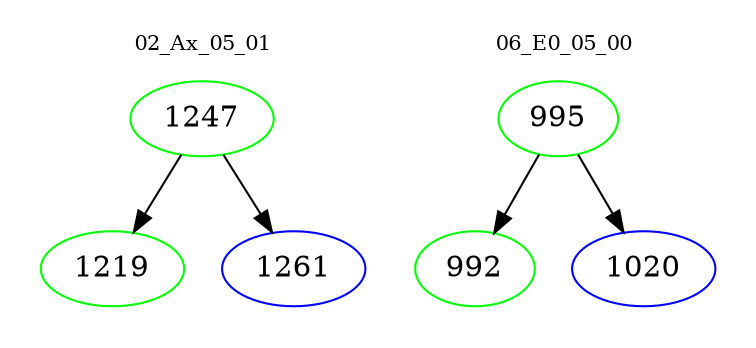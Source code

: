 digraph{
subgraph cluster_0 {
color = white
label = "02_Ax_05_01";
fontsize=10;
T0_1247 [label="1247", color="green"]
T0_1247 -> T0_1219 [color="black"]
T0_1219 [label="1219", color="green"]
T0_1247 -> T0_1261 [color="black"]
T0_1261 [label="1261", color="blue"]
}
subgraph cluster_1 {
color = white
label = "06_E0_05_00";
fontsize=10;
T1_995 [label="995", color="green"]
T1_995 -> T1_992 [color="black"]
T1_992 [label="992", color="green"]
T1_995 -> T1_1020 [color="black"]
T1_1020 [label="1020", color="blue"]
}
}
